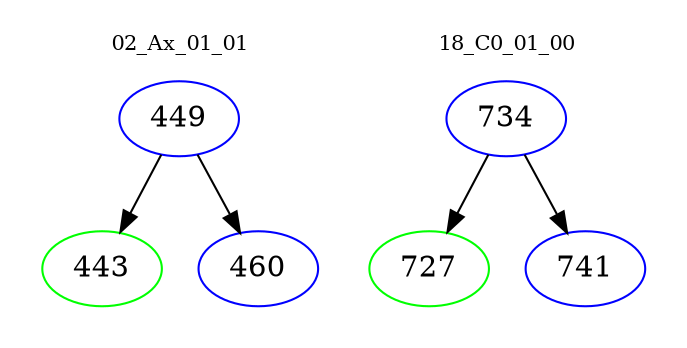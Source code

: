 digraph{
subgraph cluster_0 {
color = white
label = "02_Ax_01_01";
fontsize=10;
T0_449 [label="449", color="blue"]
T0_449 -> T0_443 [color="black"]
T0_443 [label="443", color="green"]
T0_449 -> T0_460 [color="black"]
T0_460 [label="460", color="blue"]
}
subgraph cluster_1 {
color = white
label = "18_C0_01_00";
fontsize=10;
T1_734 [label="734", color="blue"]
T1_734 -> T1_727 [color="black"]
T1_727 [label="727", color="green"]
T1_734 -> T1_741 [color="black"]
T1_741 [label="741", color="blue"]
}
}
